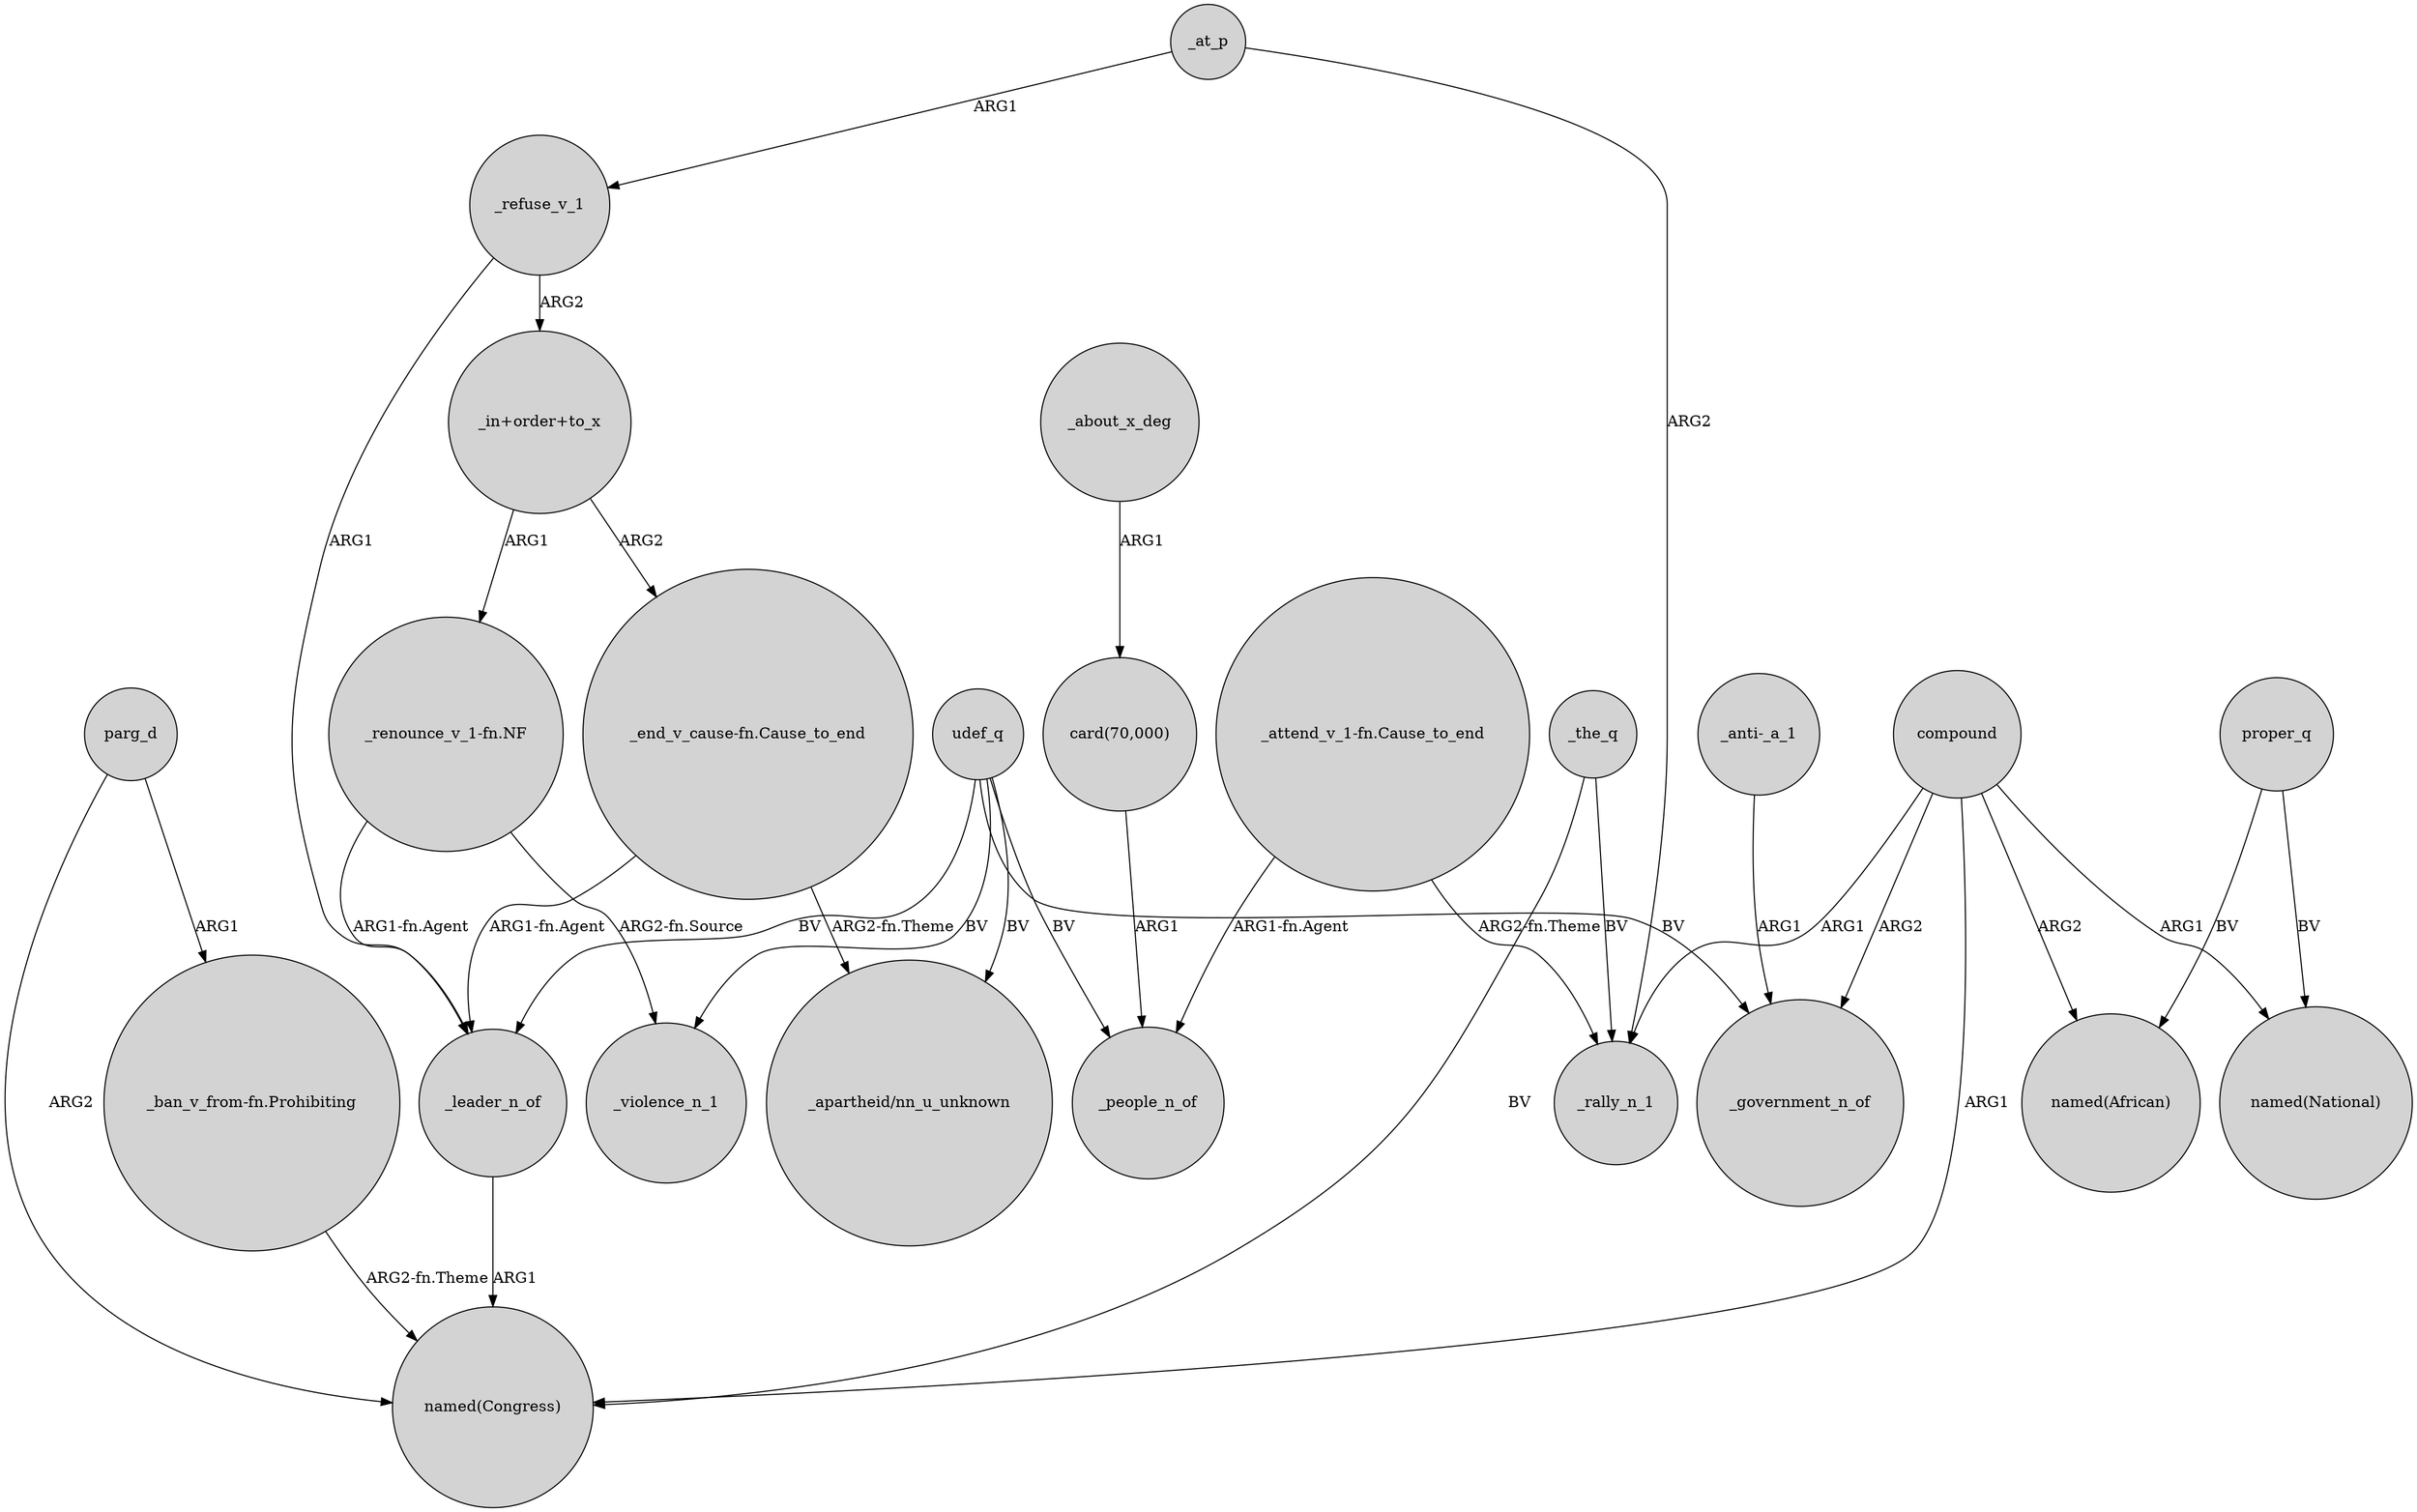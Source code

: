 digraph {
	node [shape=circle style=filled]
	udef_q -> _violence_n_1 [label=BV]
	_at_p -> _rally_n_1 [label=ARG2]
	"card(70,000)" -> _people_n_of [label=ARG1]
	parg_d -> "_ban_v_from-fn.Prohibiting" [label=ARG1]
	compound -> "named(African)" [label=ARG2]
	compound -> _government_n_of [label=ARG2]
	udef_q -> _government_n_of [label=BV]
	"_in+order+to_x" -> "_renounce_v_1-fn.NF" [label=ARG1]
	"_attend_v_1-fn.Cause_to_end" -> _people_n_of [label="ARG1-fn.Agent"]
	compound -> _rally_n_1 [label=ARG1]
	proper_q -> "named(African)" [label=BV]
	_refuse_v_1 -> _leader_n_of [label=ARG1]
	_refuse_v_1 -> "_in+order+to_x" [label=ARG2]
	"_attend_v_1-fn.Cause_to_end" -> _rally_n_1 [label="ARG2-fn.Theme"]
	_leader_n_of -> "named(Congress)" [label=ARG1]
	"_renounce_v_1-fn.NF" -> _leader_n_of [label="ARG1-fn.Agent"]
	"_renounce_v_1-fn.NF" -> _violence_n_1 [label="ARG2-fn.Source"]
	udef_q -> _people_n_of [label=BV]
	"_ban_v_from-fn.Prohibiting" -> "named(Congress)" [label="ARG2-fn.Theme"]
	compound -> "named(Congress)" [label=ARG1]
	"_in+order+to_x" -> "_end_v_cause-fn.Cause_to_end" [label=ARG2]
	_at_p -> _refuse_v_1 [label=ARG1]
	parg_d -> "named(Congress)" [label=ARG2]
	proper_q -> "named(National)" [label=BV]
	"_end_v_cause-fn.Cause_to_end" -> _leader_n_of [label="ARG1-fn.Agent"]
	compound -> "named(National)" [label=ARG1]
	_the_q -> _rally_n_1 [label=BV]
	udef_q -> "_apartheid/nn_u_unknown" [label=BV]
	"_end_v_cause-fn.Cause_to_end" -> "_apartheid/nn_u_unknown" [label="ARG2-fn.Theme"]
	_the_q -> "named(Congress)" [label=BV]
	udef_q -> _leader_n_of [label=BV]
	_about_x_deg -> "card(70,000)" [label=ARG1]
	"_anti-_a_1" -> _government_n_of [label=ARG1]
}
